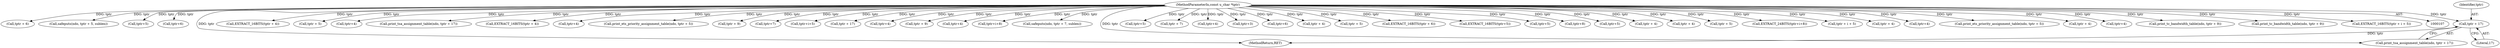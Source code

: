 digraph "0_tcpdump_34cec721d39c76be1e0a600829a7b17bdfb832b6@pointer" {
"1000413" [label="(Call,tptr + 17)"];
"1000109" [label="(MethodParameterIn,const u_char *tptr)"];
"1000414" [label="(Identifier,tptr)"];
"1000814" [label="(Call,tptr + 6)"];
"1000273" [label="(Call,safeputs(ndo, tptr + 5, sublen))"];
"1000668" [label="(Call,tptr+5)"];
"1000698" [label="(Call,tptr+6)"];
"1000873" [label="(MethodReturn,RET)"];
"1000160" [label="(Call,EXTRACT_16BITS(tptr + 4))"];
"1000403" [label="(Call,tptr + 5)"];
"1000461" [label="(Call,tptr+4)"];
"1000444" [label="(Call,print_tsa_assignment_table(ndo, tptr + 17))"];
"1000209" [label="(Call,EXTRACT_16BITS(tptr + 4))"];
"1000374" [label="(Call,tptr+4)"];
"1000401" [label="(Call,print_ets_priority_assignment_table(ndo, tptr + 5))"];
"1000441" [label="(Call,tptr + 9)"];
"1000716" [label="(Call,tptr+7)"];
"1000579" [label="(Call,tptr+i+5)"];
"1000109" [label="(MethodParameterIn,const u_char *tptr)"];
"1000446" [label="(Call,tptr + 17)"];
"1000188" [label="(Call,tptr+4)"];
"1000408" [label="(Call,tptr + 9)"];
"1000634" [label="(Call,tptr+4)"];
"1000843" [label="(Call,tptr+i+8)"];
"1000239" [label="(Call,safeputs(ndo, tptr + 7, sublen))"];
"1000411" [label="(Call,print_tsa_assignment_table(ndo, tptr + 17))"];
"1000180" [label="(Call,tptr+5)"];
"1000241" [label="(Call,tptr + 7)"];
"1000257" [label="(Call,tptr+4)"];
"1000130" [label="(Call,tptr+3)"];
"1000223" [label="(Call,tptr+6)"];
"1000161" [label="(Call,tptr + 4)"];
"1000436" [label="(Call,tptr + 5)"];
"1000813" [label="(Call,EXTRACT_16BITS(tptr + 6))"];
"1000179" [label="(Call,EXTRACT_16BITS(tptr+5))"];
"1000495" [label="(Call,tptr+5)"];
"1000751" [label="(Call,tptr+8)"];
"1000328" [label="(Call,tptr+5)"];
"1000415" [label="(Literal,17)"];
"1000540" [label="(Call,tptr + 4)"];
"1000192" [label="(Call,tptr + 4)"];
"1000275" [label="(Call,tptr + 5)"];
"1000842" [label="(Call,EXTRACT_24BITS(tptr+i+8))"];
"1000608" [label="(Call,tptr + i + 5)"];
"1000431" [label="(Call,tptr + 4)"];
"1000291" [label="(Call,tptr+4)"];
"1000434" [label="(Call,print_ets_priority_assignment_table(ndo, tptr + 5))"];
"1000413" [label="(Call,tptr + 17)"];
"1000210" [label="(Call,tptr + 4)"];
"1000784" [label="(Call,tptr+4)"];
"1000439" [label="(Call,print_tc_bandwidth_table(ndo, tptr + 9))"];
"1000406" [label="(Call,print_tc_bandwidth_table(ndo, tptr + 9))"];
"1000607" [label="(Call,EXTRACT_16BITS(tptr + i + 5))"];
"1000413" -> "1000411"  [label="AST: "];
"1000413" -> "1000415"  [label="CFG: "];
"1000414" -> "1000413"  [label="AST: "];
"1000415" -> "1000413"  [label="AST: "];
"1000411" -> "1000413"  [label="CFG: "];
"1000413" -> "1000873"  [label="DDG: tptr"];
"1000109" -> "1000413"  [label="DDG: tptr"];
"1000109" -> "1000107"  [label="AST: "];
"1000109" -> "1000873"  [label="DDG: tptr"];
"1000109" -> "1000130"  [label="DDG: tptr"];
"1000109" -> "1000160"  [label="DDG: tptr"];
"1000109" -> "1000161"  [label="DDG: tptr"];
"1000109" -> "1000179"  [label="DDG: tptr"];
"1000109" -> "1000180"  [label="DDG: tptr"];
"1000109" -> "1000188"  [label="DDG: tptr"];
"1000109" -> "1000192"  [label="DDG: tptr"];
"1000109" -> "1000209"  [label="DDG: tptr"];
"1000109" -> "1000210"  [label="DDG: tptr"];
"1000109" -> "1000223"  [label="DDG: tptr"];
"1000109" -> "1000239"  [label="DDG: tptr"];
"1000109" -> "1000241"  [label="DDG: tptr"];
"1000109" -> "1000257"  [label="DDG: tptr"];
"1000109" -> "1000273"  [label="DDG: tptr"];
"1000109" -> "1000275"  [label="DDG: tptr"];
"1000109" -> "1000291"  [label="DDG: tptr"];
"1000109" -> "1000328"  [label="DDG: tptr"];
"1000109" -> "1000374"  [label="DDG: tptr"];
"1000109" -> "1000401"  [label="DDG: tptr"];
"1000109" -> "1000403"  [label="DDG: tptr"];
"1000109" -> "1000406"  [label="DDG: tptr"];
"1000109" -> "1000408"  [label="DDG: tptr"];
"1000109" -> "1000411"  [label="DDG: tptr"];
"1000109" -> "1000431"  [label="DDG: tptr"];
"1000109" -> "1000434"  [label="DDG: tptr"];
"1000109" -> "1000436"  [label="DDG: tptr"];
"1000109" -> "1000439"  [label="DDG: tptr"];
"1000109" -> "1000441"  [label="DDG: tptr"];
"1000109" -> "1000444"  [label="DDG: tptr"];
"1000109" -> "1000446"  [label="DDG: tptr"];
"1000109" -> "1000461"  [label="DDG: tptr"];
"1000109" -> "1000495"  [label="DDG: tptr"];
"1000109" -> "1000540"  [label="DDG: tptr"];
"1000109" -> "1000579"  [label="DDG: tptr"];
"1000109" -> "1000607"  [label="DDG: tptr"];
"1000109" -> "1000608"  [label="DDG: tptr"];
"1000109" -> "1000634"  [label="DDG: tptr"];
"1000109" -> "1000668"  [label="DDG: tptr"];
"1000109" -> "1000698"  [label="DDG: tptr"];
"1000109" -> "1000716"  [label="DDG: tptr"];
"1000109" -> "1000751"  [label="DDG: tptr"];
"1000109" -> "1000784"  [label="DDG: tptr"];
"1000109" -> "1000813"  [label="DDG: tptr"];
"1000109" -> "1000814"  [label="DDG: tptr"];
"1000109" -> "1000842"  [label="DDG: tptr"];
"1000109" -> "1000843"  [label="DDG: tptr"];
}
